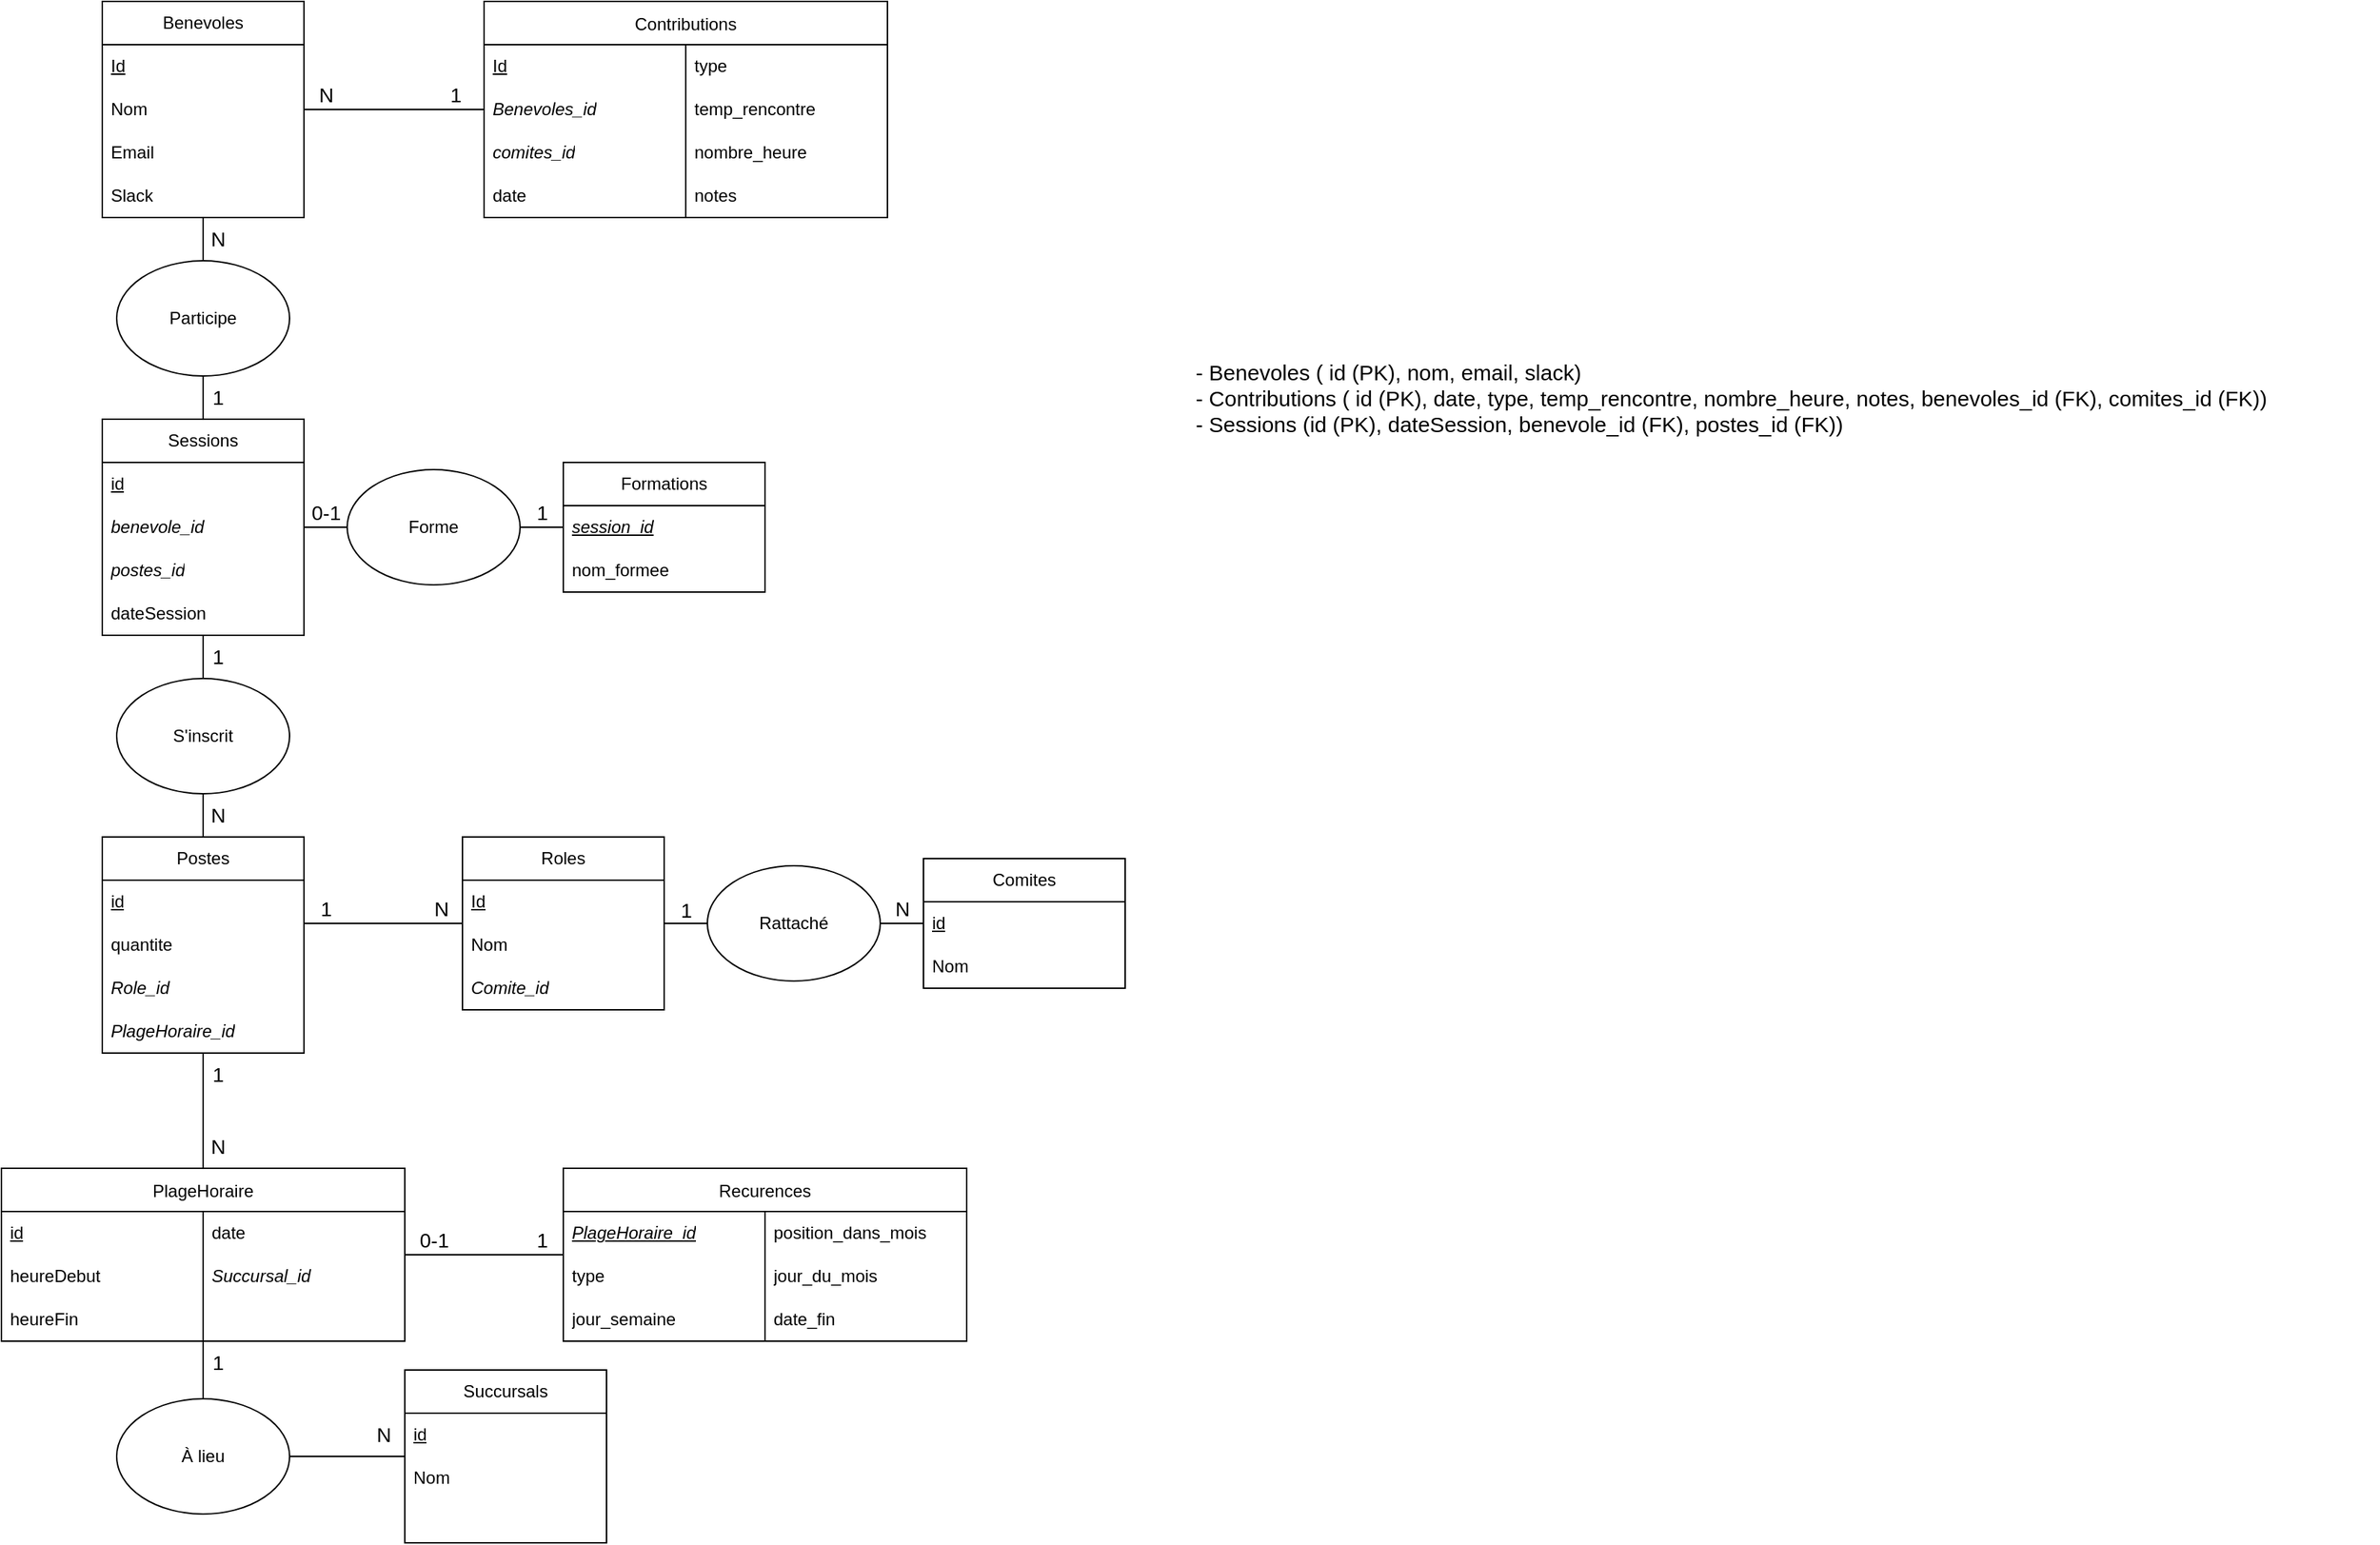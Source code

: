 <mxfile version="27.0.6">
  <diagram name="Page-1" id="8dB14NOELyE9XWxS8aSs">
    <mxGraphModel dx="1905" dy="1031" grid="1" gridSize="10" guides="1" tooltips="1" connect="1" arrows="1" fold="1" page="1" pageScale="1" pageWidth="827" pageHeight="1169" math="0" shadow="0">
      <root>
        <mxCell id="0" />
        <mxCell id="1" parent="0" />
        <mxCell id="0MCMZjykfuVl9D6EP7Vo-23" value="" style="swimlane;fontStyle=0;childLayout=stackLayout;horizontal=1;startSize=30;horizontalStack=0;resizeParent=1;resizeParentMax=0;resizeLast=0;collapsible=1;marginBottom=0;whiteSpace=wrap;html=1;strokeColor=default;rounded=0;shadow=0;swimlaneLine=1;glass=0;labelBorderColor=none;fillColor=default;" parent="1" vertex="1">
          <mxGeometry y="810" width="140" height="120" as="geometry">
            <mxRectangle x="680" y="110" width="110" height="30" as="alternateBounds" />
          </mxGeometry>
        </mxCell>
        <mxCell id="0MCMZjykfuVl9D6EP7Vo-24" value="&lt;u&gt;id&lt;/u&gt;" style="text;strokeColor=none;fillColor=none;align=left;verticalAlign=middle;spacingLeft=4;spacingRight=4;overflow=hidden;points=[[0,0.5],[1,0.5]];portConstraint=eastwest;rotatable=0;whiteSpace=wrap;html=1;" parent="0MCMZjykfuVl9D6EP7Vo-23" vertex="1">
          <mxGeometry y="30" width="140" height="30" as="geometry" />
        </mxCell>
        <mxCell id="0MCMZjykfuVl9D6EP7Vo-38" value="heureDebut" style="text;strokeColor=none;fillColor=none;align=left;verticalAlign=middle;spacingLeft=4;spacingRight=4;overflow=hidden;points=[[0,0.5],[1,0.5]];portConstraint=eastwest;rotatable=0;whiteSpace=wrap;html=1;" parent="0MCMZjykfuVl9D6EP7Vo-23" vertex="1">
          <mxGeometry y="60" width="140" height="30" as="geometry" />
        </mxCell>
        <mxCell id="0MCMZjykfuVl9D6EP7Vo-33" value="heureFin" style="text;strokeColor=none;fillColor=none;align=left;verticalAlign=middle;spacingLeft=4;spacingRight=4;overflow=hidden;points=[[0,0.5],[1,0.5]];portConstraint=eastwest;rotatable=0;whiteSpace=wrap;html=1;" parent="0MCMZjykfuVl9D6EP7Vo-23" vertex="1">
          <mxGeometry y="90" width="140" height="30" as="geometry" />
        </mxCell>
        <mxCell id="0MCMZjykfuVl9D6EP7Vo-79" value="" style="swimlane;fontStyle=0;childLayout=stackLayout;horizontal=1;startSize=30;horizontalStack=0;resizeParent=1;resizeParentMax=0;resizeLast=0;collapsible=1;marginBottom=0;whiteSpace=wrap;html=1;" parent="1" vertex="1">
          <mxGeometry x="140" y="810" width="140" height="120" as="geometry" />
        </mxCell>
        <mxCell id="0MCMZjykfuVl9D6EP7Vo-34" value="date" style="text;strokeColor=none;fillColor=none;align=left;verticalAlign=middle;spacingLeft=4;spacingRight=4;overflow=hidden;points=[[0,0.5],[1,0.5]];portConstraint=eastwest;rotatable=0;whiteSpace=wrap;html=1;" parent="0MCMZjykfuVl9D6EP7Vo-79" vertex="1">
          <mxGeometry y="30" width="140" height="30" as="geometry" />
        </mxCell>
        <mxCell id="0MCMZjykfuVl9D6EP7Vo-81" value="&lt;i&gt;Succursal_id&lt;/i&gt;" style="text;strokeColor=none;fillColor=none;align=left;verticalAlign=middle;spacingLeft=4;spacingRight=4;overflow=hidden;points=[[0,0.5],[1,0.5]];portConstraint=eastwest;rotatable=0;whiteSpace=wrap;html=1;" parent="0MCMZjykfuVl9D6EP7Vo-79" vertex="1">
          <mxGeometry y="60" width="140" height="30" as="geometry" />
        </mxCell>
        <mxCell id="0MCMZjykfuVl9D6EP7Vo-32" value="&lt;div&gt;&lt;br&gt;&lt;/div&gt;" style="text;strokeColor=none;fillColor=none;align=left;verticalAlign=middle;spacingLeft=4;spacingRight=4;overflow=hidden;points=[[0,0.5],[1,0.5]];portConstraint=eastwest;rotatable=0;whiteSpace=wrap;html=1;" parent="0MCMZjykfuVl9D6EP7Vo-79" vertex="1">
          <mxGeometry y="90" width="140" height="30" as="geometry" />
        </mxCell>
        <mxCell id="0MCMZjykfuVl9D6EP7Vo-87" value="PlageHoraire" style="shape=table;startSize=30;container=1;collapsible=0;childLayout=tableLayout;" parent="1" vertex="1">
          <mxGeometry y="810" width="280" height="120" as="geometry" />
        </mxCell>
        <mxCell id="0MCMZjykfuVl9D6EP7Vo-88" value="" style="shape=tableRow;horizontal=0;startSize=0;swimlaneHead=0;swimlaneBody=0;strokeColor=inherit;top=0;left=0;bottom=0;right=0;collapsible=0;dropTarget=0;fillColor=none;points=[[0,0.5],[1,0.5]];portConstraint=eastwest;" parent="0MCMZjykfuVl9D6EP7Vo-87" vertex="1">
          <mxGeometry y="30" width="280" height="90" as="geometry" />
        </mxCell>
        <mxCell id="0MCMZjykfuVl9D6EP7Vo-89" value="" style="shape=partialRectangle;html=1;whiteSpace=wrap;connectable=0;strokeColor=inherit;overflow=hidden;fillColor=none;top=0;left=0;bottom=0;right=0;pointerEvents=1;" parent="0MCMZjykfuVl9D6EP7Vo-88" vertex="1">
          <mxGeometry width="140" height="90" as="geometry">
            <mxRectangle width="140" height="90" as="alternateBounds" />
          </mxGeometry>
        </mxCell>
        <mxCell id="0MCMZjykfuVl9D6EP7Vo-90" value="&lt;div&gt;&lt;br&gt;&lt;/div&gt;" style="shape=partialRectangle;html=1;whiteSpace=wrap;connectable=0;strokeColor=inherit;overflow=hidden;fillColor=none;top=0;left=0;bottom=0;right=0;pointerEvents=1;" parent="0MCMZjykfuVl9D6EP7Vo-88" vertex="1">
          <mxGeometry x="140" width="140" height="90" as="geometry">
            <mxRectangle width="140" height="90" as="alternateBounds" />
          </mxGeometry>
        </mxCell>
        <mxCell id="o3UBWr2mk8DB_aWIJcmY-19" value="" style="swimlane;fontStyle=0;childLayout=stackLayout;horizontal=1;startSize=30;horizontalStack=0;resizeParent=1;resizeParentMax=0;resizeLast=0;collapsible=1;marginBottom=0;whiteSpace=wrap;html=1;" parent="1" vertex="1">
          <mxGeometry x="530" y="810" width="140" height="120" as="geometry" />
        </mxCell>
        <mxCell id="o3UBWr2mk8DB_aWIJcmY-20" value="position_dans_mois" style="text;strokeColor=none;fillColor=none;align=left;verticalAlign=middle;spacingLeft=4;spacingRight=4;overflow=hidden;points=[[0,0.5],[1,0.5]];portConstraint=eastwest;rotatable=0;whiteSpace=wrap;html=1;" parent="o3UBWr2mk8DB_aWIJcmY-19" vertex="1">
          <mxGeometry y="30" width="140" height="30" as="geometry" />
        </mxCell>
        <mxCell id="o3UBWr2mk8DB_aWIJcmY-21" value="&lt;div&gt;jour_du_mois&lt;/div&gt;" style="text;strokeColor=none;fillColor=none;align=left;verticalAlign=middle;spacingLeft=4;spacingRight=4;overflow=hidden;points=[[0,0.5],[1,0.5]];portConstraint=eastwest;rotatable=0;whiteSpace=wrap;html=1;" parent="o3UBWr2mk8DB_aWIJcmY-19" vertex="1">
          <mxGeometry y="60" width="140" height="30" as="geometry" />
        </mxCell>
        <mxCell id="o3UBWr2mk8DB_aWIJcmY-22" value="date_fin" style="text;strokeColor=none;fillColor=none;align=left;verticalAlign=middle;spacingLeft=4;spacingRight=4;overflow=hidden;points=[[0,0.5],[1,0.5]];portConstraint=eastwest;rotatable=0;whiteSpace=wrap;html=1;" parent="o3UBWr2mk8DB_aWIJcmY-19" vertex="1">
          <mxGeometry y="90" width="140" height="30" as="geometry" />
        </mxCell>
        <mxCell id="o3UBWr2mk8DB_aWIJcmY-15" value="" style="swimlane;fontStyle=0;childLayout=stackLayout;horizontal=1;startSize=30;horizontalStack=0;resizeParent=1;resizeParentMax=0;resizeLast=0;collapsible=1;marginBottom=0;whiteSpace=wrap;html=1;strokeColor=default;rounded=0;shadow=0;swimlaneLine=1;glass=0;labelBorderColor=none;fillColor=default;" parent="1" vertex="1">
          <mxGeometry x="390" y="810" width="140" height="120" as="geometry">
            <mxRectangle x="680" y="110" width="110" height="30" as="alternateBounds" />
          </mxGeometry>
        </mxCell>
        <mxCell id="o3UBWr2mk8DB_aWIJcmY-16" value="&lt;i&gt;&lt;u&gt;PlageHoraire_id&lt;/u&gt;&lt;/i&gt;" style="text;strokeColor=none;fillColor=none;align=left;verticalAlign=middle;spacingLeft=4;spacingRight=4;overflow=hidden;points=[[0,0.5],[1,0.5]];portConstraint=eastwest;rotatable=0;whiteSpace=wrap;html=1;" parent="o3UBWr2mk8DB_aWIJcmY-15" vertex="1">
          <mxGeometry y="30" width="140" height="30" as="geometry" />
        </mxCell>
        <mxCell id="o3UBWr2mk8DB_aWIJcmY-17" value="type" style="text;strokeColor=none;fillColor=none;align=left;verticalAlign=middle;spacingLeft=4;spacingRight=4;overflow=hidden;points=[[0,0.5],[1,0.5]];portConstraint=eastwest;rotatable=0;whiteSpace=wrap;html=1;" parent="o3UBWr2mk8DB_aWIJcmY-15" vertex="1">
          <mxGeometry y="60" width="140" height="30" as="geometry" />
        </mxCell>
        <mxCell id="o3UBWr2mk8DB_aWIJcmY-18" value="jour_semaine" style="text;strokeColor=none;fillColor=none;align=left;verticalAlign=middle;spacingLeft=4;spacingRight=4;overflow=hidden;points=[[0,0.5],[1,0.5]];portConstraint=eastwest;rotatable=0;whiteSpace=wrap;html=1;" parent="o3UBWr2mk8DB_aWIJcmY-15" vertex="1">
          <mxGeometry y="90" width="140" height="30" as="geometry" />
        </mxCell>
        <mxCell id="o3UBWr2mk8DB_aWIJcmY-23" value="Recurences" style="shape=table;startSize=30;container=1;collapsible=0;childLayout=tableLayout;" parent="1" vertex="1">
          <mxGeometry x="390" y="810" width="280" height="120" as="geometry" />
        </mxCell>
        <mxCell id="o3UBWr2mk8DB_aWIJcmY-24" value="" style="shape=tableRow;horizontal=0;startSize=0;swimlaneHead=0;swimlaneBody=0;strokeColor=inherit;top=0;left=0;bottom=0;right=0;collapsible=0;dropTarget=0;fillColor=none;points=[[0,0.5],[1,0.5]];portConstraint=eastwest;" parent="o3UBWr2mk8DB_aWIJcmY-23" vertex="1">
          <mxGeometry y="30" width="280" height="90" as="geometry" />
        </mxCell>
        <mxCell id="o3UBWr2mk8DB_aWIJcmY-25" value="" style="shape=partialRectangle;html=1;whiteSpace=wrap;connectable=0;strokeColor=inherit;overflow=hidden;fillColor=none;top=0;left=0;bottom=0;right=0;pointerEvents=1;" parent="o3UBWr2mk8DB_aWIJcmY-24" vertex="1">
          <mxGeometry width="140" height="90" as="geometry">
            <mxRectangle width="140" height="90" as="alternateBounds" />
          </mxGeometry>
        </mxCell>
        <mxCell id="o3UBWr2mk8DB_aWIJcmY-26" value="&lt;div&gt;&lt;br&gt;&lt;/div&gt;" style="shape=partialRectangle;html=1;whiteSpace=wrap;connectable=0;strokeColor=inherit;overflow=hidden;fillColor=none;top=0;left=0;bottom=0;right=0;pointerEvents=1;" parent="o3UBWr2mk8DB_aWIJcmY-24" vertex="1">
          <mxGeometry x="140" width="140" height="90" as="geometry">
            <mxRectangle width="140" height="90" as="alternateBounds" />
          </mxGeometry>
        </mxCell>
        <mxCell id="o3UBWr2mk8DB_aWIJcmY-47" value="Contributions" style="swimlane;fontStyle=0;childLayout=stackLayout;horizontal=1;startSize=30;horizontalStack=0;resizeParent=1;resizeParentMax=0;resizeLast=0;collapsible=1;marginBottom=0;whiteSpace=wrap;html=1;" parent="1" vertex="1">
          <mxGeometry x="475" width="140" height="150" as="geometry" />
        </mxCell>
        <mxCell id="o3UBWr2mk8DB_aWIJcmY-48" value="type" style="text;strokeColor=none;fillColor=none;align=left;verticalAlign=middle;spacingLeft=4;spacingRight=4;overflow=hidden;points=[[0,0.5],[1,0.5]];portConstraint=eastwest;rotatable=0;whiteSpace=wrap;html=1;" parent="o3UBWr2mk8DB_aWIJcmY-47" vertex="1">
          <mxGeometry y="30" width="140" height="30" as="geometry" />
        </mxCell>
        <mxCell id="o3UBWr2mk8DB_aWIJcmY-49" value="temp_rencontre" style="text;strokeColor=none;fillColor=none;align=left;verticalAlign=middle;spacingLeft=4;spacingRight=4;overflow=hidden;points=[[0,0.5],[1,0.5]];portConstraint=eastwest;rotatable=0;whiteSpace=wrap;html=1;" parent="o3UBWr2mk8DB_aWIJcmY-47" vertex="1">
          <mxGeometry y="60" width="140" height="30" as="geometry" />
        </mxCell>
        <mxCell id="o3UBWr2mk8DB_aWIJcmY-50" value="nombre_heure" style="text;strokeColor=none;fillColor=none;align=left;verticalAlign=middle;spacingLeft=4;spacingRight=4;overflow=hidden;points=[[0,0.5],[1,0.5]];portConstraint=eastwest;rotatable=0;whiteSpace=wrap;html=1;" parent="o3UBWr2mk8DB_aWIJcmY-47" vertex="1">
          <mxGeometry y="90" width="140" height="30" as="geometry" />
        </mxCell>
        <mxCell id="o3UBWr2mk8DB_aWIJcmY-51" value="notes" style="text;strokeColor=none;fillColor=none;align=left;verticalAlign=middle;spacingLeft=4;spacingRight=4;overflow=hidden;points=[[0,0.5],[1,0.5]];portConstraint=eastwest;rotatable=0;whiteSpace=wrap;html=1;" parent="o3UBWr2mk8DB_aWIJcmY-47" vertex="1">
          <mxGeometry y="120" width="140" height="30" as="geometry" />
        </mxCell>
        <mxCell id="o3UBWr2mk8DB_aWIJcmY-35" value="Contributions" style="swimlane;fontStyle=0;childLayout=stackLayout;horizontal=1;startSize=30;horizontalStack=0;resizeParent=1;resizeParentMax=0;resizeLast=0;collapsible=1;marginBottom=0;whiteSpace=wrap;html=1;" parent="1" vertex="1">
          <mxGeometry x="335" width="140" height="150" as="geometry" />
        </mxCell>
        <mxCell id="o3UBWr2mk8DB_aWIJcmY-36" value="&lt;u&gt;Id&lt;/u&gt;" style="text;strokeColor=none;fillColor=none;align=left;verticalAlign=middle;spacingLeft=4;spacingRight=4;overflow=hidden;points=[[0,0.5],[1,0.5]];portConstraint=eastwest;rotatable=0;whiteSpace=wrap;html=1;" parent="o3UBWr2mk8DB_aWIJcmY-35" vertex="1">
          <mxGeometry y="30" width="140" height="30" as="geometry" />
        </mxCell>
        <mxCell id="o3UBWr2mk8DB_aWIJcmY-37" value="&lt;i&gt;Benevoles_id&lt;/i&gt;" style="text;strokeColor=none;fillColor=none;align=left;verticalAlign=middle;spacingLeft=4;spacingRight=4;overflow=hidden;points=[[0,0.5],[1,0.5]];portConstraint=eastwest;rotatable=0;whiteSpace=wrap;html=1;" parent="o3UBWr2mk8DB_aWIJcmY-35" vertex="1">
          <mxGeometry y="60" width="140" height="30" as="geometry" />
        </mxCell>
        <mxCell id="o3UBWr2mk8DB_aWIJcmY-39" value="&lt;i&gt;comites_id&lt;/i&gt;" style="text;strokeColor=none;fillColor=none;align=left;verticalAlign=middle;spacingLeft=4;spacingRight=4;overflow=hidden;points=[[0,0.5],[1,0.5]];portConstraint=eastwest;rotatable=0;whiteSpace=wrap;html=1;" parent="o3UBWr2mk8DB_aWIJcmY-35" vertex="1">
          <mxGeometry y="90" width="140" height="30" as="geometry" />
        </mxCell>
        <mxCell id="o3UBWr2mk8DB_aWIJcmY-38" value="date" style="text;strokeColor=none;fillColor=none;align=left;verticalAlign=middle;spacingLeft=4;spacingRight=4;overflow=hidden;points=[[0,0.5],[1,0.5]];portConstraint=eastwest;rotatable=0;whiteSpace=wrap;html=1;" parent="o3UBWr2mk8DB_aWIJcmY-35" vertex="1">
          <mxGeometry y="120" width="140" height="30" as="geometry" />
        </mxCell>
        <mxCell id="o3UBWr2mk8DB_aWIJcmY-57" value="Contributions" style="shape=table;startSize=30;container=1;collapsible=0;childLayout=tableLayout;" parent="1" vertex="1">
          <mxGeometry x="335" width="280" height="150" as="geometry" />
        </mxCell>
        <mxCell id="o3UBWr2mk8DB_aWIJcmY-58" value="" style="shape=tableRow;horizontal=0;startSize=0;swimlaneHead=0;swimlaneBody=0;strokeColor=inherit;top=0;left=0;bottom=0;right=0;collapsible=0;dropTarget=0;fillColor=none;points=[[0,0.5],[1,0.5]];portConstraint=eastwest;" parent="o3UBWr2mk8DB_aWIJcmY-57" vertex="1">
          <mxGeometry y="30" width="280" height="120" as="geometry" />
        </mxCell>
        <mxCell id="o3UBWr2mk8DB_aWIJcmY-59" value="" style="shape=partialRectangle;html=1;whiteSpace=wrap;connectable=0;strokeColor=inherit;overflow=hidden;fillColor=none;top=0;left=0;bottom=0;right=0;pointerEvents=1;" parent="o3UBWr2mk8DB_aWIJcmY-58" vertex="1">
          <mxGeometry width="140" height="120" as="geometry">
            <mxRectangle width="140" height="120" as="alternateBounds" />
          </mxGeometry>
        </mxCell>
        <mxCell id="o3UBWr2mk8DB_aWIJcmY-60" value="&lt;div&gt;&lt;br&gt;&lt;/div&gt;" style="shape=partialRectangle;html=1;whiteSpace=wrap;connectable=0;strokeColor=inherit;overflow=hidden;fillColor=none;top=0;left=0;bottom=0;right=0;pointerEvents=1;" parent="o3UBWr2mk8DB_aWIJcmY-58" vertex="1">
          <mxGeometry x="140" width="140" height="120" as="geometry">
            <mxRectangle width="140" height="120" as="alternateBounds" />
          </mxGeometry>
        </mxCell>
        <mxCell id="o3UBWr2mk8DB_aWIJcmY-56" style="edgeStyle=orthogonalEdgeStyle;rounded=0;orthogonalLoop=1;jettySize=auto;html=1;endArrow=none;startFill=0;" parent="1" source="0MCMZjykfuVl9D6EP7Vo-87" target="0MCMZjykfuVl9D6EP7Vo-103" edge="1">
          <mxGeometry relative="1" as="geometry" />
        </mxCell>
        <mxCell id="o3UBWr2mk8DB_aWIJcmY-63" style="edgeStyle=orthogonalEdgeStyle;rounded=0;orthogonalLoop=1;jettySize=auto;html=1;endArrow=none;startFill=0;" parent="1" source="0MCMZjykfuVl9D6EP7Vo-87" target="o3UBWr2mk8DB_aWIJcmY-23" edge="1">
          <mxGeometry relative="1" as="geometry" />
        </mxCell>
        <mxCell id="0MCMZjykfuVl9D6EP7Vo-113" style="edgeStyle=orthogonalEdgeStyle;rounded=0;orthogonalLoop=1;jettySize=auto;html=1;endArrow=none;startFill=0;" parent="1" source="0MCMZjykfuVl9D6EP7Vo-117" target="0MCMZjykfuVl9D6EP7Vo-95" edge="1">
          <mxGeometry relative="1" as="geometry" />
        </mxCell>
        <mxCell id="cmJOFIRTe4gv-MT79lkc-41" value="Comites" style="swimlane;fontStyle=0;childLayout=stackLayout;horizontal=1;startSize=30;horizontalStack=0;resizeParent=1;resizeParentMax=0;resizeLast=0;collapsible=1;marginBottom=0;whiteSpace=wrap;html=1;" parent="1" vertex="1">
          <mxGeometry x="640" y="595" width="140" height="90" as="geometry" />
        </mxCell>
        <mxCell id="cmJOFIRTe4gv-MT79lkc-42" value="&lt;u&gt;id&lt;/u&gt;" style="text;strokeColor=none;fillColor=none;align=left;verticalAlign=middle;spacingLeft=4;spacingRight=4;overflow=hidden;points=[[0,0.5],[1,0.5]];portConstraint=eastwest;rotatable=0;whiteSpace=wrap;html=1;" parent="cmJOFIRTe4gv-MT79lkc-41" vertex="1">
          <mxGeometry y="30" width="140" height="30" as="geometry" />
        </mxCell>
        <mxCell id="cmJOFIRTe4gv-MT79lkc-44" value="Nom" style="text;strokeColor=none;fillColor=none;align=left;verticalAlign=middle;spacingLeft=4;spacingRight=4;overflow=hidden;points=[[0,0.5],[1,0.5]];portConstraint=eastwest;rotatable=0;whiteSpace=wrap;html=1;" parent="cmJOFIRTe4gv-MT79lkc-41" vertex="1">
          <mxGeometry y="60" width="140" height="30" as="geometry" />
        </mxCell>
        <mxCell id="0MCMZjykfuVl9D6EP7Vo-109" style="edgeStyle=orthogonalEdgeStyle;rounded=0;orthogonalLoop=1;jettySize=auto;html=1;endArrow=none;startFill=0;" parent="1" source="0MCMZjykfuVl9D6EP7Vo-1" target="0MCMZjykfuVl9D6EP7Vo-12" edge="1">
          <mxGeometry relative="1" as="geometry" />
        </mxCell>
        <mxCell id="0MCMZjykfuVl9D6EP7Vo-1" value="Benevoles" style="swimlane;fontStyle=0;childLayout=stackLayout;horizontal=1;startSize=30;horizontalStack=0;resizeParent=1;resizeParentMax=0;resizeLast=0;collapsible=1;marginBottom=0;whiteSpace=wrap;html=1;" parent="1" vertex="1">
          <mxGeometry x="70" width="140" height="150" as="geometry" />
        </mxCell>
        <mxCell id="0MCMZjykfuVl9D6EP7Vo-2" value="&lt;u&gt;Id&lt;/u&gt;" style="text;strokeColor=none;fillColor=none;align=left;verticalAlign=middle;spacingLeft=4;spacingRight=4;overflow=hidden;points=[[0,0.5],[1,0.5]];portConstraint=eastwest;rotatable=0;whiteSpace=wrap;html=1;" parent="0MCMZjykfuVl9D6EP7Vo-1" vertex="1">
          <mxGeometry y="30" width="140" height="30" as="geometry" />
        </mxCell>
        <mxCell id="0MCMZjykfuVl9D6EP7Vo-3" value="Nom" style="text;strokeColor=none;fillColor=none;align=left;verticalAlign=middle;spacingLeft=4;spacingRight=4;overflow=hidden;points=[[0,0.5],[1,0.5]];portConstraint=eastwest;rotatable=0;whiteSpace=wrap;html=1;" parent="0MCMZjykfuVl9D6EP7Vo-1" vertex="1">
          <mxGeometry y="60" width="140" height="30" as="geometry" />
        </mxCell>
        <mxCell id="0MCMZjykfuVl9D6EP7Vo-37" value="Email" style="text;strokeColor=none;fillColor=none;align=left;verticalAlign=middle;spacingLeft=4;spacingRight=4;overflow=hidden;points=[[0,0.5],[1,0.5]];portConstraint=eastwest;rotatable=0;whiteSpace=wrap;html=1;" parent="0MCMZjykfuVl9D6EP7Vo-1" vertex="1">
          <mxGeometry y="90" width="140" height="30" as="geometry" />
        </mxCell>
        <mxCell id="0MCMZjykfuVl9D6EP7Vo-4" value="Slack" style="text;strokeColor=none;fillColor=none;align=left;verticalAlign=middle;spacingLeft=4;spacingRight=4;overflow=hidden;points=[[0,0.5],[1,0.5]];portConstraint=eastwest;rotatable=0;whiteSpace=wrap;html=1;" parent="0MCMZjykfuVl9D6EP7Vo-1" vertex="1">
          <mxGeometry y="120" width="140" height="30" as="geometry" />
        </mxCell>
        <mxCell id="o3UBWr2mk8DB_aWIJcmY-4" style="edgeStyle=orthogonalEdgeStyle;rounded=0;orthogonalLoop=1;jettySize=auto;html=1;endArrow=none;startFill=0;" parent="1" source="0MCMZjykfuVl9D6EP7Vo-12" target="0MCMZjykfuVl9D6EP7Vo-103" edge="1">
          <mxGeometry relative="1" as="geometry" />
        </mxCell>
        <mxCell id="0MCMZjykfuVl9D6EP7Vo-12" value="Sessions" style="swimlane;fontStyle=0;childLayout=stackLayout;horizontal=1;startSize=30;horizontalStack=0;resizeParent=1;resizeParentMax=0;resizeLast=0;collapsible=1;marginBottom=0;whiteSpace=wrap;html=1;" parent="1" vertex="1">
          <mxGeometry x="70" y="290" width="140" height="150" as="geometry" />
        </mxCell>
        <mxCell id="0MCMZjykfuVl9D6EP7Vo-13" value="&lt;u&gt;id&lt;/u&gt;" style="text;strokeColor=none;fillColor=none;align=left;verticalAlign=middle;spacingLeft=4;spacingRight=4;overflow=hidden;points=[[0,0.5],[1,0.5]];portConstraint=eastwest;rotatable=0;whiteSpace=wrap;html=1;" parent="0MCMZjykfuVl9D6EP7Vo-12" vertex="1">
          <mxGeometry y="30" width="140" height="30" as="geometry" />
        </mxCell>
        <mxCell id="0MCMZjykfuVl9D6EP7Vo-14" value="&lt;i&gt;benevole_id&lt;/i&gt;" style="text;strokeColor=none;fillColor=none;align=left;verticalAlign=middle;spacingLeft=4;spacingRight=4;overflow=hidden;points=[[0,0.5],[1,0.5]];portConstraint=eastwest;rotatable=0;whiteSpace=wrap;html=1;" parent="0MCMZjykfuVl9D6EP7Vo-12" vertex="1">
          <mxGeometry y="60" width="140" height="30" as="geometry" />
        </mxCell>
        <mxCell id="0MCMZjykfuVl9D6EP7Vo-15" value="&lt;i&gt;postes_id&lt;/i&gt;" style="text;strokeColor=none;fillColor=none;align=left;verticalAlign=middle;spacingLeft=4;spacingRight=4;overflow=hidden;points=[[0,0.5],[1,0.5]];portConstraint=eastwest;rotatable=0;whiteSpace=wrap;html=1;" parent="0MCMZjykfuVl9D6EP7Vo-12" vertex="1">
          <mxGeometry y="90" width="140" height="30" as="geometry" />
        </mxCell>
        <mxCell id="0MCMZjykfuVl9D6EP7Vo-22" value="dateSession" style="text;strokeColor=none;fillColor=none;align=left;verticalAlign=middle;spacingLeft=4;spacingRight=4;overflow=hidden;points=[[0,0.5],[1,0.5]];portConstraint=eastwest;rotatable=0;whiteSpace=wrap;html=1;" parent="0MCMZjykfuVl9D6EP7Vo-12" vertex="1">
          <mxGeometry y="120" width="140" height="30" as="geometry" />
        </mxCell>
        <mxCell id="0MCMZjykfuVl9D6EP7Vo-18" value="Participe" style="ellipse;whiteSpace=wrap;html=1;" parent="1" vertex="1">
          <mxGeometry x="80" y="180" width="120" height="80" as="geometry" />
        </mxCell>
        <mxCell id="0MCMZjykfuVl9D6EP7Vo-20" value="&lt;div&gt;N&lt;/div&gt;" style="text;html=1;align=center;verticalAlign=middle;resizable=0;points=[];autosize=1;strokeColor=none;fillColor=none;fontSize=14;" parent="1" vertex="1">
          <mxGeometry x="610" y="615" width="30" height="30" as="geometry" />
        </mxCell>
        <mxCell id="0MCMZjykfuVl9D6EP7Vo-30" value="1" style="text;html=1;align=center;verticalAlign=middle;resizable=0;points=[];autosize=1;strokeColor=none;fillColor=none;fontSize=14;" parent="1" vertex="1">
          <mxGeometry x="135" y="260" width="30" height="30" as="geometry" />
        </mxCell>
        <mxCell id="0MCMZjykfuVl9D6EP7Vo-31" value="&lt;div&gt;N&lt;/div&gt;" style="text;html=1;align=center;verticalAlign=middle;resizable=0;points=[];autosize=1;strokeColor=none;fillColor=none;fontSize=14;" parent="1" vertex="1">
          <mxGeometry x="135" y="150" width="30" height="30" as="geometry" />
        </mxCell>
        <mxCell id="0MCMZjykfuVl9D6EP7Vo-95" value="Roles" style="swimlane;fontStyle=0;childLayout=stackLayout;horizontal=1;startSize=30;horizontalStack=0;resizeParent=1;resizeParentMax=0;resizeLast=0;collapsible=1;marginBottom=0;whiteSpace=wrap;html=1;" parent="1" vertex="1">
          <mxGeometry x="320" y="580" width="140" height="120" as="geometry" />
        </mxCell>
        <mxCell id="0MCMZjykfuVl9D6EP7Vo-96" value="&lt;u&gt;Id&lt;/u&gt;" style="text;strokeColor=none;fillColor=none;align=left;verticalAlign=middle;spacingLeft=4;spacingRight=4;overflow=hidden;points=[[0,0.5],[1,0.5]];portConstraint=eastwest;rotatable=0;whiteSpace=wrap;html=1;" parent="0MCMZjykfuVl9D6EP7Vo-95" vertex="1">
          <mxGeometry y="30" width="140" height="30" as="geometry" />
        </mxCell>
        <mxCell id="0MCMZjykfuVl9D6EP7Vo-97" value="Nom" style="text;strokeColor=none;fillColor=none;align=left;verticalAlign=middle;spacingLeft=4;spacingRight=4;overflow=hidden;points=[[0,0.5],[1,0.5]];portConstraint=eastwest;rotatable=0;whiteSpace=wrap;html=1;" parent="0MCMZjykfuVl9D6EP7Vo-95" vertex="1">
          <mxGeometry y="60" width="140" height="30" as="geometry" />
        </mxCell>
        <mxCell id="0MCMZjykfuVl9D6EP7Vo-98" value="&lt;i&gt;Comite_id&lt;/i&gt;" style="text;strokeColor=none;fillColor=none;align=left;verticalAlign=middle;spacingLeft=4;spacingRight=4;overflow=hidden;points=[[0,0.5],[1,0.5]];portConstraint=eastwest;rotatable=0;whiteSpace=wrap;html=1;" parent="0MCMZjykfuVl9D6EP7Vo-95" vertex="1">
          <mxGeometry y="90" width="140" height="30" as="geometry" />
        </mxCell>
        <mxCell id="0MCMZjykfuVl9D6EP7Vo-114" style="edgeStyle=orthogonalEdgeStyle;rounded=0;orthogonalLoop=1;jettySize=auto;html=1;endArrow=none;startFill=0;" parent="1" source="0MCMZjykfuVl9D6EP7Vo-116" target="0MCMZjykfuVl9D6EP7Vo-87" edge="1">
          <mxGeometry relative="1" as="geometry" />
        </mxCell>
        <mxCell id="0MCMZjykfuVl9D6EP7Vo-99" value="Succursals" style="swimlane;fontStyle=0;childLayout=stackLayout;horizontal=1;startSize=30;horizontalStack=0;resizeParent=1;resizeParentMax=0;resizeLast=0;collapsible=1;marginBottom=0;whiteSpace=wrap;html=1;" parent="1" vertex="1">
          <mxGeometry x="280" y="950" width="140" height="120" as="geometry" />
        </mxCell>
        <mxCell id="0MCMZjykfuVl9D6EP7Vo-100" value="&lt;u&gt;id&lt;/u&gt;" style="text;strokeColor=none;fillColor=none;align=left;verticalAlign=middle;spacingLeft=4;spacingRight=4;overflow=hidden;points=[[0,0.5],[1,0.5]];portConstraint=eastwest;rotatable=0;whiteSpace=wrap;html=1;" parent="0MCMZjykfuVl9D6EP7Vo-99" vertex="1">
          <mxGeometry y="30" width="140" height="30" as="geometry" />
        </mxCell>
        <mxCell id="0MCMZjykfuVl9D6EP7Vo-101" value="Nom" style="text;strokeColor=none;fillColor=none;align=left;verticalAlign=middle;spacingLeft=4;spacingRight=4;overflow=hidden;points=[[0,0.5],[1,0.5]];portConstraint=eastwest;rotatable=0;whiteSpace=wrap;html=1;" parent="0MCMZjykfuVl9D6EP7Vo-99" vertex="1">
          <mxGeometry y="60" width="140" height="30" as="geometry" />
        </mxCell>
        <mxCell id="0MCMZjykfuVl9D6EP7Vo-102" value="&amp;nbsp;" style="text;strokeColor=none;fillColor=none;align=left;verticalAlign=middle;spacingLeft=4;spacingRight=4;overflow=hidden;points=[[0,0.5],[1,0.5]];portConstraint=eastwest;rotatable=0;whiteSpace=wrap;html=1;" parent="0MCMZjykfuVl9D6EP7Vo-99" vertex="1">
          <mxGeometry y="90" width="140" height="30" as="geometry" />
        </mxCell>
        <mxCell id="0MCMZjykfuVl9D6EP7Vo-103" value="Postes" style="swimlane;fontStyle=0;childLayout=stackLayout;horizontal=1;startSize=30;horizontalStack=0;resizeParent=1;resizeParentMax=0;resizeLast=0;collapsible=1;marginBottom=0;whiteSpace=wrap;html=1;rounded=0;" parent="1" vertex="1">
          <mxGeometry x="70" y="580" width="140" height="150" as="geometry" />
        </mxCell>
        <mxCell id="o3UBWr2mk8DB_aWIJcmY-2" value="&lt;u&gt;id&lt;/u&gt;" style="text;strokeColor=none;fillColor=none;align=left;verticalAlign=middle;spacingLeft=4;spacingRight=4;overflow=hidden;points=[[0,0.5],[1,0.5]];portConstraint=eastwest;rotatable=0;whiteSpace=wrap;html=1;" parent="0MCMZjykfuVl9D6EP7Vo-103" vertex="1">
          <mxGeometry y="30" width="140" height="30" as="geometry" />
        </mxCell>
        <mxCell id="o3UBWr2mk8DB_aWIJcmY-3" value="quantite" style="text;strokeColor=none;fillColor=none;align=left;verticalAlign=middle;spacingLeft=4;spacingRight=4;overflow=hidden;points=[[0,0.5],[1,0.5]];portConstraint=eastwest;rotatable=0;whiteSpace=wrap;html=1;" parent="0MCMZjykfuVl9D6EP7Vo-103" vertex="1">
          <mxGeometry y="60" width="140" height="30" as="geometry" />
        </mxCell>
        <mxCell id="0MCMZjykfuVl9D6EP7Vo-104" value="&lt;i&gt;&lt;span&gt;Role_id&lt;/span&gt;&lt;/i&gt;" style="text;strokeColor=none;fillColor=none;align=left;verticalAlign=middle;spacingLeft=4;spacingRight=4;overflow=hidden;points=[[0,0.5],[1,0.5]];portConstraint=eastwest;rotatable=0;whiteSpace=wrap;html=1;fontStyle=0" parent="0MCMZjykfuVl9D6EP7Vo-103" vertex="1">
          <mxGeometry y="90" width="140" height="30" as="geometry" />
        </mxCell>
        <mxCell id="0MCMZjykfuVl9D6EP7Vo-105" value="&lt;i&gt;&lt;span&gt;PlageHoraire_id&lt;/span&gt;&lt;/i&gt;" style="text;strokeColor=none;fillColor=none;align=left;verticalAlign=middle;spacingLeft=4;spacingRight=4;overflow=hidden;points=[[0,0.5],[1,0.5]];portConstraint=eastwest;rotatable=0;whiteSpace=wrap;html=1;fontStyle=0" parent="0MCMZjykfuVl9D6EP7Vo-103" vertex="1">
          <mxGeometry y="120" width="140" height="30" as="geometry" />
        </mxCell>
        <mxCell id="0MCMZjykfuVl9D6EP7Vo-115" value="S&#39;inscrit" style="ellipse;whiteSpace=wrap;html=1;" parent="1" vertex="1">
          <mxGeometry x="80" y="470" width="120" height="80" as="geometry" />
        </mxCell>
        <mxCell id="0MCMZjykfuVl9D6EP7Vo-119" value="" style="edgeStyle=orthogonalEdgeStyle;rounded=0;orthogonalLoop=1;jettySize=auto;html=1;endArrow=none;startFill=0;" parent="1" source="cmJOFIRTe4gv-MT79lkc-41" target="0MCMZjykfuVl9D6EP7Vo-117" edge="1">
          <mxGeometry relative="1" as="geometry">
            <mxPoint x="390" y="820" as="sourcePoint" />
            <mxPoint x="390" y="690" as="targetPoint" />
          </mxGeometry>
        </mxCell>
        <mxCell id="0MCMZjykfuVl9D6EP7Vo-117" value="Rattaché" style="ellipse;whiteSpace=wrap;html=1;" parent="1" vertex="1">
          <mxGeometry x="490" y="600" width="120" height="80" as="geometry" />
        </mxCell>
        <mxCell id="0MCMZjykfuVl9D6EP7Vo-121" value="&lt;div&gt;N&lt;/div&gt;" style="text;html=1;align=center;verticalAlign=middle;resizable=0;points=[];autosize=1;strokeColor=none;fillColor=none;fontSize=14;" parent="1" vertex="1">
          <mxGeometry x="290" y="615" width="30" height="30" as="geometry" />
        </mxCell>
        <mxCell id="0MCMZjykfuVl9D6EP7Vo-122" value="1" style="text;html=1;align=center;verticalAlign=middle;resizable=0;points=[];autosize=1;strokeColor=none;fillColor=none;fontSize=14;" parent="1" vertex="1">
          <mxGeometry x="460" y="616" width="30" height="30" as="geometry" />
        </mxCell>
        <mxCell id="0MCMZjykfuVl9D6EP7Vo-124" value="1" style="text;html=1;align=center;verticalAlign=middle;resizable=0;points=[];autosize=1;strokeColor=none;fillColor=none;fontSize=14;" parent="1" vertex="1">
          <mxGeometry x="135" y="930" width="30" height="30" as="geometry" />
        </mxCell>
        <mxCell id="0MCMZjykfuVl9D6EP7Vo-125" value="&lt;div&gt;N&lt;/div&gt;" style="text;html=1;align=center;verticalAlign=middle;resizable=0;points=[];autosize=1;strokeColor=none;fillColor=none;fontSize=14;" parent="1" vertex="1">
          <mxGeometry x="250" y="980" width="30" height="30" as="geometry" />
        </mxCell>
        <mxCell id="0MCMZjykfuVl9D6EP7Vo-126" value="1" style="text;html=1;align=center;verticalAlign=middle;resizable=0;points=[];autosize=1;strokeColor=none;fillColor=none;fontSize=14;" parent="1" vertex="1">
          <mxGeometry x="135" y="440" width="30" height="30" as="geometry" />
        </mxCell>
        <mxCell id="0MCMZjykfuVl9D6EP7Vo-127" value="&lt;div&gt;N&lt;/div&gt;" style="text;html=1;align=center;verticalAlign=middle;resizable=0;points=[];autosize=1;strokeColor=none;fillColor=none;fontSize=14;" parent="1" vertex="1">
          <mxGeometry x="135" y="550" width="30" height="30" as="geometry" />
        </mxCell>
        <mxCell id="0MCMZjykfuVl9D6EP7Vo-128" value="" style="edgeStyle=orthogonalEdgeStyle;rounded=0;orthogonalLoop=1;jettySize=auto;html=1;endArrow=none;startFill=0;" parent="1" source="0MCMZjykfuVl9D6EP7Vo-99" target="0MCMZjykfuVl9D6EP7Vo-116" edge="1">
          <mxGeometry relative="1" as="geometry">
            <mxPoint x="-120" y="960" as="sourcePoint" />
            <mxPoint x="-120" y="830" as="targetPoint" />
          </mxGeometry>
        </mxCell>
        <mxCell id="0MCMZjykfuVl9D6EP7Vo-116" value="À lieu" style="ellipse;whiteSpace=wrap;html=1;" parent="1" vertex="1">
          <mxGeometry x="80" y="970" width="120" height="80" as="geometry" />
        </mxCell>
        <mxCell id="o3UBWr2mk8DB_aWIJcmY-6" value="Formations" style="swimlane;fontStyle=0;childLayout=stackLayout;horizontal=1;startSize=30;horizontalStack=0;resizeParent=1;resizeParentMax=0;resizeLast=0;collapsible=1;marginBottom=0;whiteSpace=wrap;html=1;" parent="1" vertex="1">
          <mxGeometry x="390" y="320" width="140" height="90" as="geometry" />
        </mxCell>
        <mxCell id="o3UBWr2mk8DB_aWIJcmY-7" value="&lt;i&gt;&lt;u&gt;session_id&lt;/u&gt;&lt;/i&gt;" style="text;strokeColor=none;fillColor=none;align=left;verticalAlign=middle;spacingLeft=4;spacingRight=4;overflow=hidden;points=[[0,0.5],[1,0.5]];portConstraint=eastwest;rotatable=0;whiteSpace=wrap;html=1;" parent="o3UBWr2mk8DB_aWIJcmY-6" vertex="1">
          <mxGeometry y="30" width="140" height="30" as="geometry" />
        </mxCell>
        <mxCell id="o3UBWr2mk8DB_aWIJcmY-8" value="nom_formee" style="text;strokeColor=none;fillColor=none;align=left;verticalAlign=middle;spacingLeft=4;spacingRight=4;overflow=hidden;points=[[0,0.5],[1,0.5]];portConstraint=eastwest;rotatable=0;whiteSpace=wrap;html=1;" parent="o3UBWr2mk8DB_aWIJcmY-6" vertex="1">
          <mxGeometry y="60" width="140" height="30" as="geometry" />
        </mxCell>
        <mxCell id="o3UBWr2mk8DB_aWIJcmY-11" style="edgeStyle=orthogonalEdgeStyle;rounded=0;orthogonalLoop=1;jettySize=auto;html=1;endArrow=none;startFill=0;" parent="1" edge="1">
          <mxGeometry relative="1" as="geometry">
            <mxPoint x="210" y="365" as="sourcePoint" />
            <mxPoint x="390" y="365" as="targetPoint" />
          </mxGeometry>
        </mxCell>
        <mxCell id="o3UBWr2mk8DB_aWIJcmY-12" value="Forme" style="ellipse;whiteSpace=wrap;html=1;" parent="1" vertex="1">
          <mxGeometry x="240" y="325" width="120" height="80" as="geometry" />
        </mxCell>
        <mxCell id="o3UBWr2mk8DB_aWIJcmY-13" value="0-1" style="text;html=1;align=center;verticalAlign=middle;resizable=0;points=[];autosize=1;strokeColor=none;fillColor=none;fontSize=14;" parent="1" vertex="1">
          <mxGeometry x="205" y="340" width="40" height="30" as="geometry" />
        </mxCell>
        <mxCell id="o3UBWr2mk8DB_aWIJcmY-14" value="1" style="text;html=1;align=center;verticalAlign=middle;resizable=0;points=[];autosize=1;strokeColor=none;fillColor=none;fontSize=14;" parent="1" vertex="1">
          <mxGeometry x="360" y="340" width="30" height="30" as="geometry" />
        </mxCell>
        <mxCell id="o3UBWr2mk8DB_aWIJcmY-30" value="N" style="text;html=1;align=center;verticalAlign=middle;resizable=0;points=[];autosize=1;strokeColor=none;fillColor=none;fontSize=14;" parent="1" vertex="1">
          <mxGeometry x="135" y="780" width="30" height="30" as="geometry" />
        </mxCell>
        <mxCell id="o3UBWr2mk8DB_aWIJcmY-31" value="1" style="text;html=1;align=center;verticalAlign=middle;resizable=0;points=[];autosize=1;strokeColor=none;fillColor=none;fontSize=14;" parent="1" vertex="1">
          <mxGeometry x="135" y="730" width="30" height="30" as="geometry" />
        </mxCell>
        <mxCell id="o3UBWr2mk8DB_aWIJcmY-33" value="1" style="text;html=1;align=center;verticalAlign=middle;resizable=0;points=[];autosize=1;strokeColor=none;fillColor=none;fontSize=14;" parent="1" vertex="1">
          <mxGeometry x="360" y="845" width="30" height="30" as="geometry" />
        </mxCell>
        <mxCell id="o3UBWr2mk8DB_aWIJcmY-34" value="0-1" style="text;html=1;align=center;verticalAlign=middle;resizable=0;points=[];autosize=1;strokeColor=none;fillColor=none;fontSize=14;" parent="1" vertex="1">
          <mxGeometry x="280" y="845" width="40" height="30" as="geometry" />
        </mxCell>
        <mxCell id="o3UBWr2mk8DB_aWIJcmY-45" value="1" style="text;html=1;align=center;verticalAlign=middle;resizable=0;points=[];autosize=1;strokeColor=none;fillColor=none;fontSize=14;" parent="1" vertex="1">
          <mxGeometry x="300" y="50" width="30" height="30" as="geometry" />
        </mxCell>
        <mxCell id="o3UBWr2mk8DB_aWIJcmY-46" value="&lt;div&gt;N&lt;/div&gt;" style="text;html=1;align=center;verticalAlign=middle;resizable=0;points=[];autosize=1;strokeColor=none;fillColor=none;fontSize=14;" parent="1" vertex="1">
          <mxGeometry x="210" y="50" width="30" height="30" as="geometry" />
        </mxCell>
        <mxCell id="o3UBWr2mk8DB_aWIJcmY-32" value="1" style="text;html=1;align=center;verticalAlign=middle;resizable=0;points=[];autosize=1;strokeColor=none;fillColor=none;fontSize=14;" parent="1" vertex="1">
          <mxGeometry x="210" y="615" width="30" height="30" as="geometry" />
        </mxCell>
        <mxCell id="o3UBWr2mk8DB_aWIJcmY-55" style="edgeStyle=orthogonalEdgeStyle;rounded=0;orthogonalLoop=1;jettySize=auto;html=1;exitX=1;exitY=0.5;exitDx=0;exitDy=0;endArrow=none;startFill=0;" parent="1" source="o3UBWr2mk8DB_aWIJcmY-3" target="0MCMZjykfuVl9D6EP7Vo-95" edge="1">
          <mxGeometry relative="1" as="geometry">
            <Array as="points">
              <mxPoint x="210" y="640" />
            </Array>
          </mxGeometry>
        </mxCell>
        <mxCell id="o3UBWr2mk8DB_aWIJcmY-62" style="edgeStyle=orthogonalEdgeStyle;rounded=0;orthogonalLoop=1;jettySize=auto;html=1;exitX=1;exitY=0.5;exitDx=0;exitDy=0;endArrow=none;startFill=0;" parent="1" source="0MCMZjykfuVl9D6EP7Vo-3" target="o3UBWr2mk8DB_aWIJcmY-57" edge="1">
          <mxGeometry relative="1" as="geometry" />
        </mxCell>
        <mxCell id="Sqo2ZKYFH-vlQI2cKmf6-1" value="&lt;div&gt;&lt;font style=&quot;font-size: 15px;&quot;&gt;- Benevoles ( id (PK), nom, email, slack)&lt;/font&gt;&lt;font style=&quot;font-size: 15px;&quot;&gt;&lt;b&gt;&lt;br&gt;&lt;/b&gt;&lt;/font&gt;&lt;/div&gt;&lt;div&gt;&lt;font style=&quot;font-size: 15px;&quot;&gt;- Contributions ( id (PK), date, type, temp_rencontre, nombre_heure, notes, benevoles_id (FK), comites_id (FK))&lt;/font&gt;&lt;/div&gt;&lt;div&gt;&lt;font style=&quot;font-size: 15px;&quot;&gt;- Sessions (id (PK), dateSession, benevole_id (FK), postes_id (FK))&lt;/font&gt;&lt;/div&gt;" style="text;html=1;align=left;verticalAlign=middle;whiteSpace=wrap;rounded=0;" vertex="1" parent="1">
          <mxGeometry x="827" y="50" width="823" height="450" as="geometry" />
        </mxCell>
      </root>
    </mxGraphModel>
  </diagram>
</mxfile>
